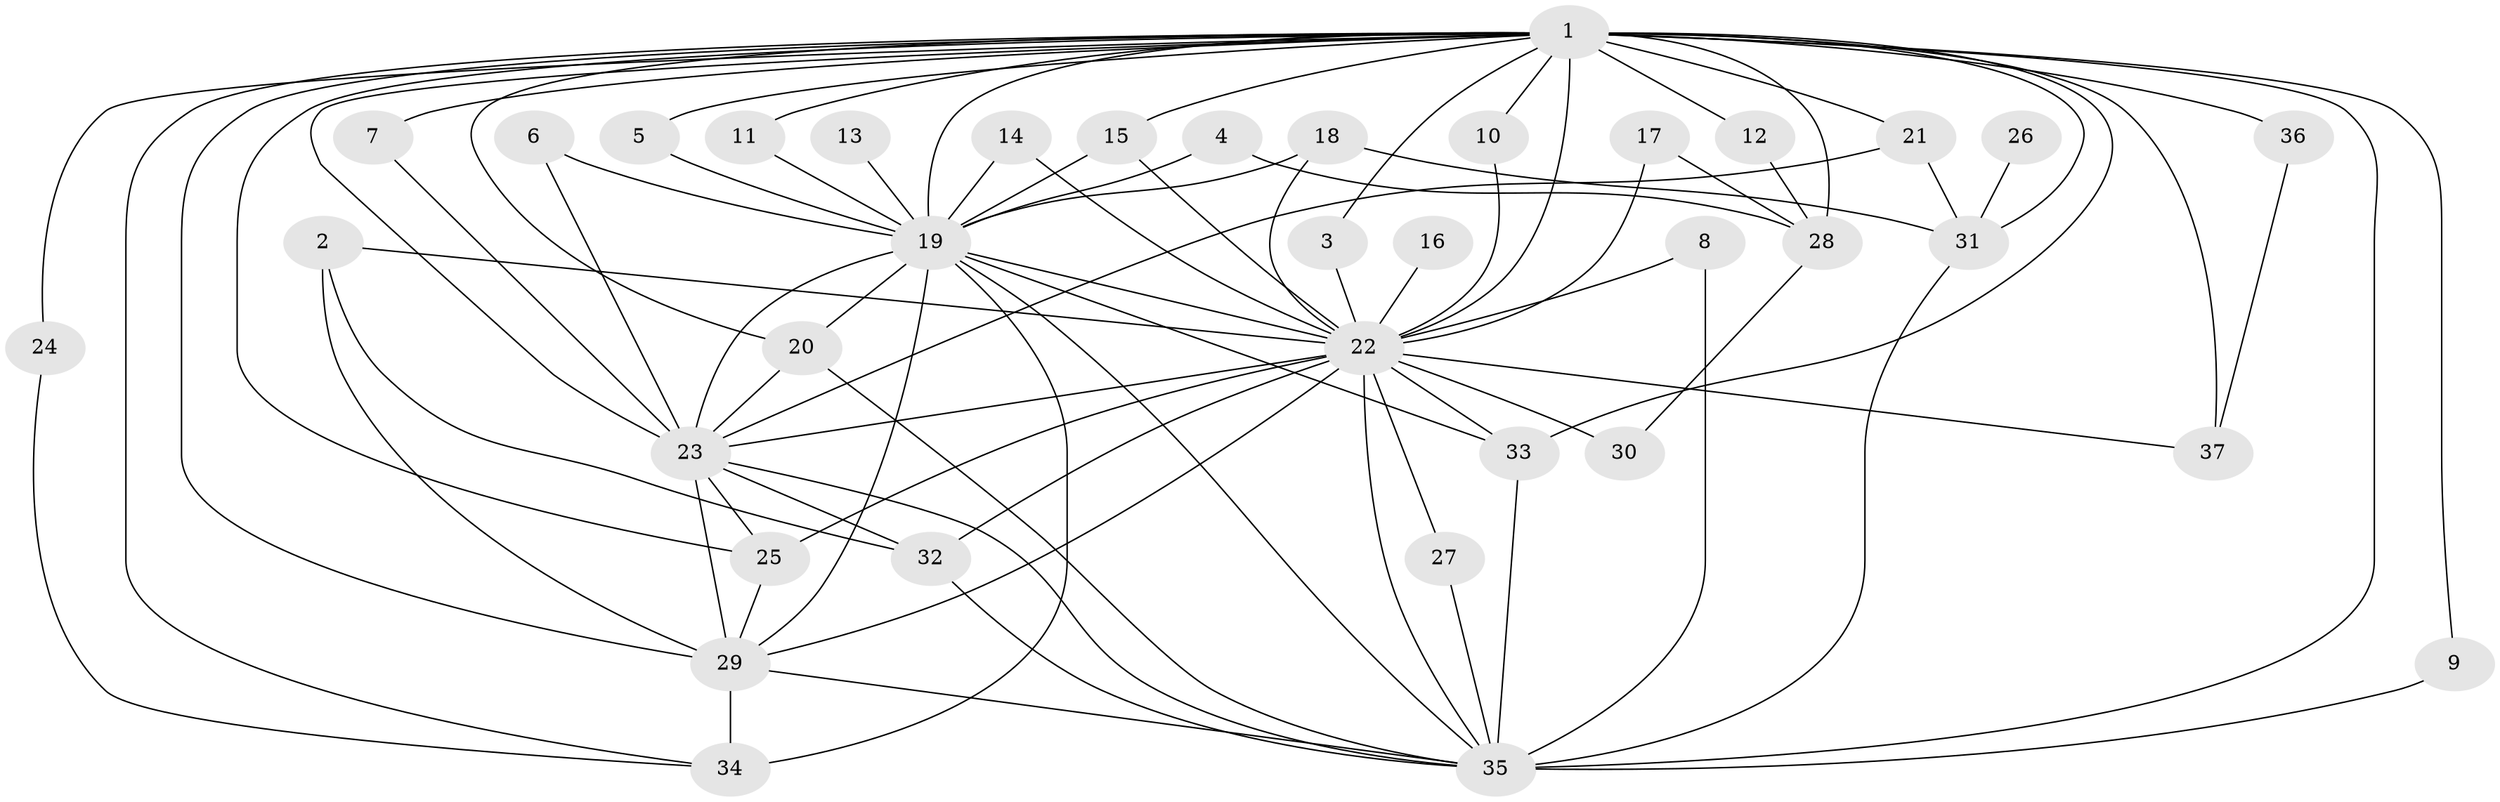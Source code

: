 // original degree distribution, {16: 0.0136986301369863, 14: 0.0136986301369863, 17: 0.0273972602739726, 24: 0.0136986301369863, 20: 0.0136986301369863, 23: 0.0136986301369863, 13: 0.0136986301369863, 15: 0.0136986301369863, 18: 0.0136986301369863, 3: 0.1506849315068493, 2: 0.547945205479452, 6: 0.0136986301369863, 4: 0.1232876712328767, 5: 0.0273972602739726}
// Generated by graph-tools (version 1.1) at 2025/49/03/09/25 03:49:28]
// undirected, 37 vertices, 85 edges
graph export_dot {
graph [start="1"]
  node [color=gray90,style=filled];
  1;
  2;
  3;
  4;
  5;
  6;
  7;
  8;
  9;
  10;
  11;
  12;
  13;
  14;
  15;
  16;
  17;
  18;
  19;
  20;
  21;
  22;
  23;
  24;
  25;
  26;
  27;
  28;
  29;
  30;
  31;
  32;
  33;
  34;
  35;
  36;
  37;
  1 -- 3 [weight=1.0];
  1 -- 5 [weight=1.0];
  1 -- 7 [weight=2.0];
  1 -- 9 [weight=1.0];
  1 -- 10 [weight=2.0];
  1 -- 11 [weight=1.0];
  1 -- 12 [weight=1.0];
  1 -- 15 [weight=1.0];
  1 -- 19 [weight=4.0];
  1 -- 20 [weight=1.0];
  1 -- 21 [weight=1.0];
  1 -- 22 [weight=8.0];
  1 -- 23 [weight=5.0];
  1 -- 24 [weight=1.0];
  1 -- 25 [weight=1.0];
  1 -- 28 [weight=4.0];
  1 -- 29 [weight=4.0];
  1 -- 31 [weight=2.0];
  1 -- 33 [weight=2.0];
  1 -- 34 [weight=1.0];
  1 -- 35 [weight=5.0];
  1 -- 36 [weight=3.0];
  1 -- 37 [weight=1.0];
  2 -- 22 [weight=1.0];
  2 -- 29 [weight=1.0];
  2 -- 32 [weight=1.0];
  3 -- 22 [weight=1.0];
  4 -- 19 [weight=1.0];
  4 -- 28 [weight=1.0];
  5 -- 19 [weight=1.0];
  6 -- 19 [weight=1.0];
  6 -- 23 [weight=1.0];
  7 -- 23 [weight=1.0];
  8 -- 22 [weight=1.0];
  8 -- 35 [weight=1.0];
  9 -- 35 [weight=1.0];
  10 -- 22 [weight=1.0];
  11 -- 19 [weight=1.0];
  12 -- 28 [weight=1.0];
  13 -- 19 [weight=1.0];
  14 -- 19 [weight=1.0];
  14 -- 22 [weight=1.0];
  15 -- 19 [weight=1.0];
  15 -- 22 [weight=1.0];
  16 -- 22 [weight=2.0];
  17 -- 22 [weight=1.0];
  17 -- 28 [weight=1.0];
  18 -- 19 [weight=1.0];
  18 -- 22 [weight=2.0];
  18 -- 31 [weight=1.0];
  19 -- 20 [weight=1.0];
  19 -- 22 [weight=2.0];
  19 -- 23 [weight=1.0];
  19 -- 29 [weight=1.0];
  19 -- 33 [weight=1.0];
  19 -- 34 [weight=2.0];
  19 -- 35 [weight=2.0];
  20 -- 23 [weight=1.0];
  20 -- 35 [weight=1.0];
  21 -- 23 [weight=1.0];
  21 -- 31 [weight=1.0];
  22 -- 23 [weight=2.0];
  22 -- 25 [weight=2.0];
  22 -- 27 [weight=1.0];
  22 -- 29 [weight=3.0];
  22 -- 30 [weight=1.0];
  22 -- 32 [weight=2.0];
  22 -- 33 [weight=1.0];
  22 -- 35 [weight=2.0];
  22 -- 37 [weight=1.0];
  23 -- 25 [weight=1.0];
  23 -- 29 [weight=1.0];
  23 -- 32 [weight=1.0];
  23 -- 35 [weight=1.0];
  24 -- 34 [weight=1.0];
  25 -- 29 [weight=1.0];
  26 -- 31 [weight=1.0];
  27 -- 35 [weight=1.0];
  28 -- 30 [weight=1.0];
  29 -- 34 [weight=1.0];
  29 -- 35 [weight=1.0];
  31 -- 35 [weight=1.0];
  32 -- 35 [weight=1.0];
  33 -- 35 [weight=1.0];
  36 -- 37 [weight=1.0];
}
